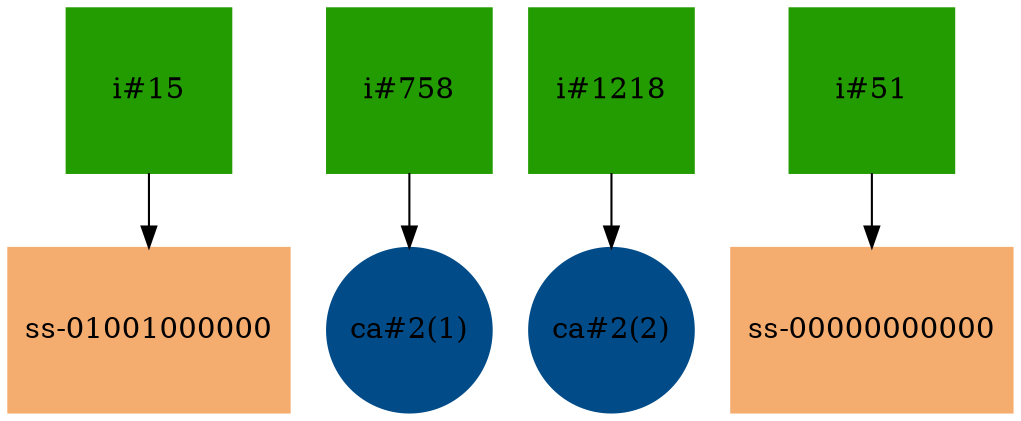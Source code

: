 /* Graphviz file generated by GINsim - 14 janvier 2015 14:26:05 CET */

digraph G {1490 [label="ss-01001000000", shape=box,style=filled, width="1.1", height="1.1",color="#F5AC6F"];1502 [label="ca#2(1)", shape=circle,style=filled, width="1.1", height="1.1",color="#004B88"];1503 [label="i#758", shape=box,style=filled, width="1.1", height="1.1",color="#229C00"];1465 [label="ca#2(2)", shape=circle,style=filled, width="1.1", height="1.1",color="#004B88"];1466 [label="i#1218", shape=box,style=filled, width="1.1", height="1.1",color="#229C00"];1464 [label="ss-00000000000", shape=box,style=filled, width="1.1", height="1.1",color="#F5AC6F"];1495 [label="i#15", shape=box,style=filled, width="1.1", height="1.1",color="#229C00"];1470 [label="i#51", shape=box,style=filled, width="1.1", height="1.1",color="#229C00"];
	1503 -> 1502;
	1466 -> 1465;
	1495 -> 1490;
	1470 -> 1464;
}